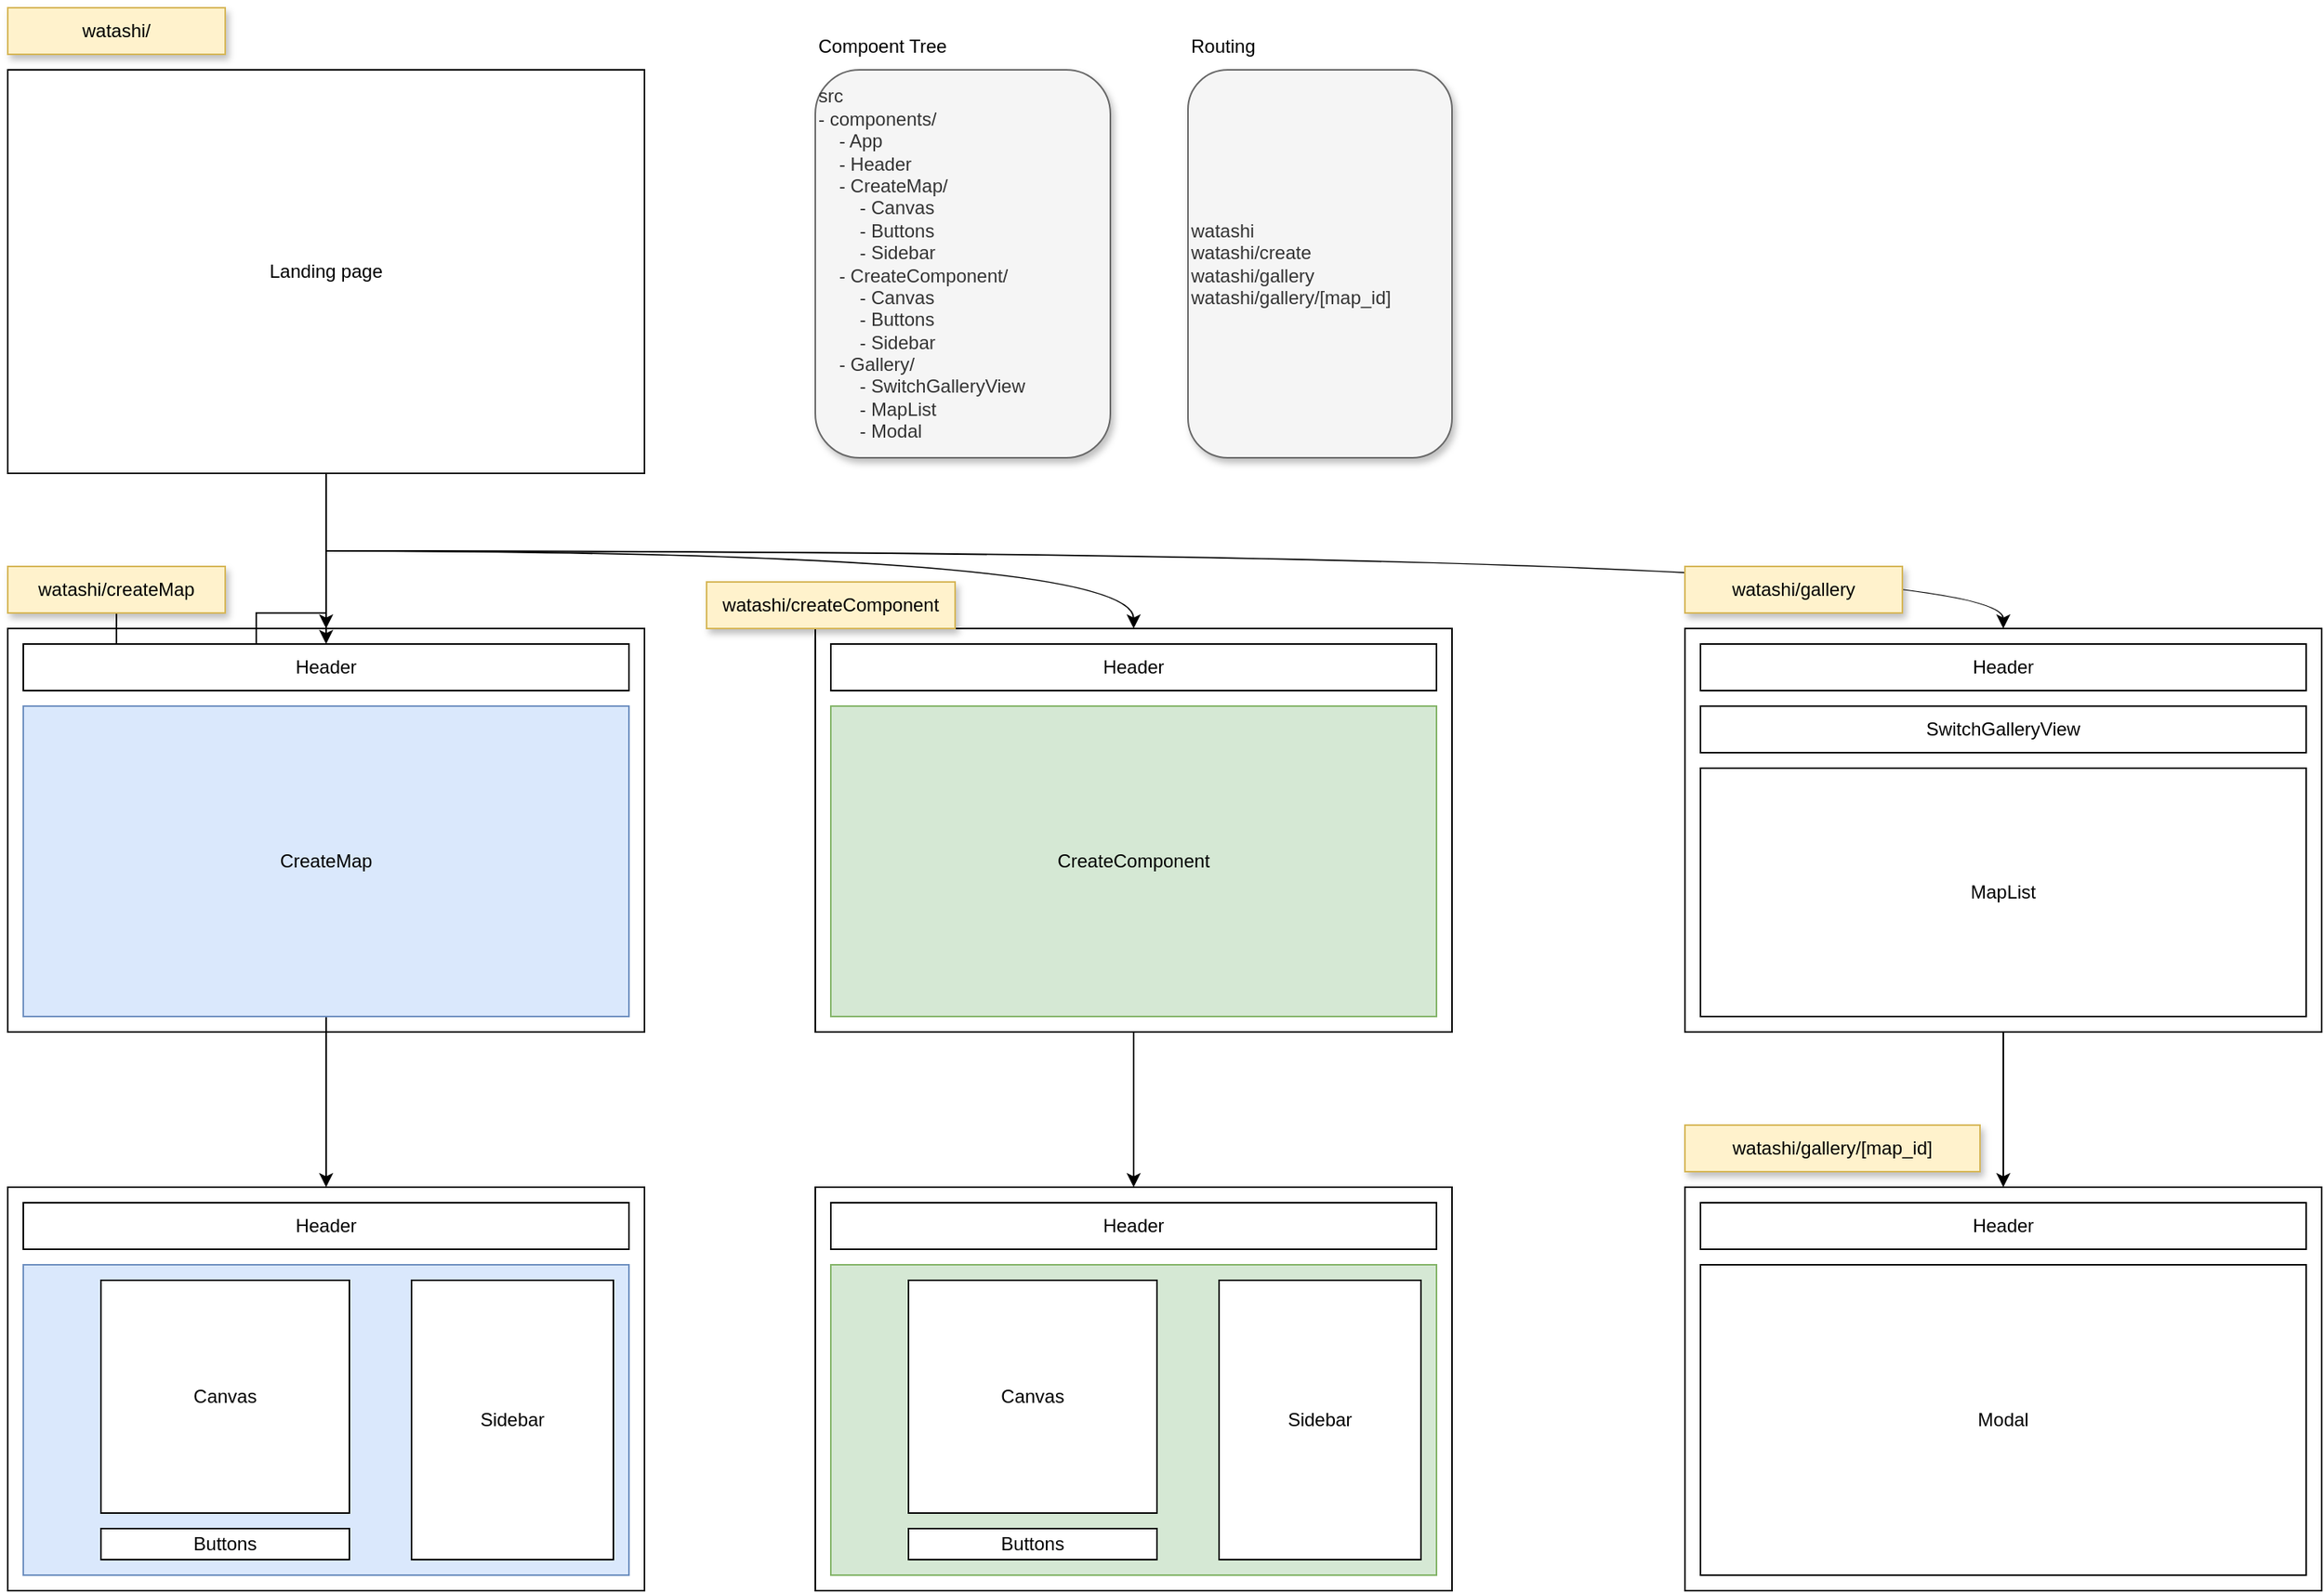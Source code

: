 <mxfile version="20.4.0" type="github">
  <diagram id="zWjMp5dFjxy3bUsTLI2n" name="ページ1">
    <mxGraphModel dx="946" dy="614" grid="1" gridSize="10" guides="1" tooltips="1" connect="1" arrows="1" fold="1" page="1" pageScale="1" pageWidth="827" pageHeight="1169" math="0" shadow="0">
      <root>
        <mxCell id="0" />
        <mxCell id="1" parent="0" />
        <mxCell id="m5rp2LUOo8AU1s-LMjZl-16" style="edgeStyle=orthogonalEdgeStyle;rounded=0;orthogonalLoop=1;jettySize=auto;html=1;entryX=0.5;entryY=0;entryDx=0;entryDy=0;curved=1;" parent="1" target="m5rp2LUOo8AU1s-LMjZl-6" edge="1">
          <mxGeometry relative="1" as="geometry">
            <mxPoint x="325" y="390" as="sourcePoint" />
          </mxGeometry>
        </mxCell>
        <mxCell id="m5rp2LUOo8AU1s-LMjZl-18" style="edgeStyle=orthogonalEdgeStyle;rounded=0;orthogonalLoop=1;jettySize=auto;html=1;entryX=0.5;entryY=0;entryDx=0;entryDy=0;curved=1;" parent="1" source="m5rp2LUOo8AU1s-LMjZl-1" target="m5rp2LUOo8AU1s-LMjZl-3" edge="1">
          <mxGeometry relative="1" as="geometry" />
        </mxCell>
        <mxCell id="m5rp2LUOo8AU1s-LMjZl-58" style="edgeStyle=orthogonalEdgeStyle;curved=1;rounded=0;orthogonalLoop=1;jettySize=auto;html=1;entryX=0.5;entryY=0;entryDx=0;entryDy=0;" parent="1" target="m5rp2LUOo8AU1s-LMjZl-53" edge="1">
          <mxGeometry relative="1" as="geometry">
            <mxPoint x="340" y="390" as="sourcePoint" />
          </mxGeometry>
        </mxCell>
        <mxCell id="m5rp2LUOo8AU1s-LMjZl-1" value="Landing page" style="rounded=0;whiteSpace=wrap;html=1;" parent="1" vertex="1">
          <mxGeometry x="120" y="80" width="410" height="260" as="geometry" />
        </mxCell>
        <mxCell id="m5rp2LUOo8AU1s-LMjZl-3" value="" style="rounded=0;whiteSpace=wrap;html=1;" parent="1" vertex="1">
          <mxGeometry x="120" y="440" width="410" height="260" as="geometry" />
        </mxCell>
        <mxCell id="m5rp2LUOo8AU1s-LMjZl-4" value="Header" style="rounded=0;whiteSpace=wrap;html=1;" parent="1" vertex="1">
          <mxGeometry x="130" y="450" width="390" height="30" as="geometry" />
        </mxCell>
        <mxCell id="m5rp2LUOo8AU1s-LMjZl-46" style="edgeStyle=orthogonalEdgeStyle;curved=1;rounded=0;orthogonalLoop=1;jettySize=auto;html=1;entryX=0.5;entryY=0;entryDx=0;entryDy=0;" parent="1" source="m5rp2LUOo8AU1s-LMjZl-6" target="m5rp2LUOo8AU1s-LMjZl-39" edge="1">
          <mxGeometry relative="1" as="geometry" />
        </mxCell>
        <mxCell id="m5rp2LUOo8AU1s-LMjZl-6" value="" style="rounded=0;whiteSpace=wrap;html=1;" parent="1" vertex="1">
          <mxGeometry x="640" y="440" width="410" height="260" as="geometry" />
        </mxCell>
        <mxCell id="m5rp2LUOo8AU1s-LMjZl-33" value="" style="edgeStyle=orthogonalEdgeStyle;curved=1;rounded=0;orthogonalLoop=1;jettySize=auto;html=1;" parent="1" source="m5rp2LUOo8AU1s-LMjZl-8" target="m5rp2LUOo8AU1s-LMjZl-22" edge="1">
          <mxGeometry relative="1" as="geometry" />
        </mxCell>
        <mxCell id="m5rp2LUOo8AU1s-LMjZl-8" value="CreateMap" style="rounded=0;whiteSpace=wrap;html=1;fillColor=#dae8fc;strokeColor=#6c8ebf;" parent="1" vertex="1">
          <mxGeometry x="130" y="490" width="390" height="200" as="geometry" />
        </mxCell>
        <mxCell id="m5rp2LUOo8AU1s-LMjZl-9" value="CreateComponent" style="rounded=0;whiteSpace=wrap;html=1;fillColor=#d5e8d4;strokeColor=#82b366;" parent="1" vertex="1">
          <mxGeometry x="650" y="490" width="390" height="200" as="geometry" />
        </mxCell>
        <mxCell id="m5rp2LUOo8AU1s-LMjZl-14" value="Header" style="rounded=0;whiteSpace=wrap;html=1;" parent="1" vertex="1">
          <mxGeometry x="650" y="450" width="390" height="30" as="geometry" />
        </mxCell>
        <mxCell id="m5rp2LUOo8AU1s-LMjZl-22" value="" style="rounded=0;whiteSpace=wrap;html=1;" parent="1" vertex="1">
          <mxGeometry x="120" y="800" width="410" height="260" as="geometry" />
        </mxCell>
        <mxCell id="m5rp2LUOo8AU1s-LMjZl-23" value="Header" style="rounded=0;whiteSpace=wrap;html=1;" parent="1" vertex="1">
          <mxGeometry x="130" y="810" width="390" height="30" as="geometry" />
        </mxCell>
        <mxCell id="m5rp2LUOo8AU1s-LMjZl-24" value="" style="rounded=0;whiteSpace=wrap;html=1;fillColor=#dae8fc;strokeColor=#6c8ebf;" parent="1" vertex="1">
          <mxGeometry x="130" y="850" width="390" height="200" as="geometry" />
        </mxCell>
        <mxCell id="m5rp2LUOo8AU1s-LMjZl-25" value="Canvas" style="rounded=0;whiteSpace=wrap;html=1;" parent="1" vertex="1">
          <mxGeometry x="180" y="860" width="160" height="150" as="geometry" />
        </mxCell>
        <mxCell id="m5rp2LUOo8AU1s-LMjZl-26" value="Sidebar" style="rounded=0;whiteSpace=wrap;html=1;" parent="1" vertex="1">
          <mxGeometry x="380" y="860" width="130" height="180" as="geometry" />
        </mxCell>
        <mxCell id="m5rp2LUOo8AU1s-LMjZl-27" value="Buttons" style="rounded=0;whiteSpace=wrap;html=1;" parent="1" vertex="1">
          <mxGeometry x="180" y="1020" width="160" height="20" as="geometry" />
        </mxCell>
        <mxCell id="m5rp2LUOo8AU1s-LMjZl-39" value="" style="rounded=0;whiteSpace=wrap;html=1;" parent="1" vertex="1">
          <mxGeometry x="640" y="800" width="410" height="260" as="geometry" />
        </mxCell>
        <mxCell id="m5rp2LUOo8AU1s-LMjZl-40" value="Header" style="rounded=0;whiteSpace=wrap;html=1;" parent="1" vertex="1">
          <mxGeometry x="650" y="810" width="390" height="30" as="geometry" />
        </mxCell>
        <mxCell id="m5rp2LUOo8AU1s-LMjZl-41" value="" style="rounded=0;whiteSpace=wrap;html=1;fillColor=#d5e8d4;strokeColor=#82b366;" parent="1" vertex="1">
          <mxGeometry x="650" y="850" width="390" height="200" as="geometry" />
        </mxCell>
        <mxCell id="m5rp2LUOo8AU1s-LMjZl-42" value="Canvas" style="rounded=0;whiteSpace=wrap;html=1;" parent="1" vertex="1">
          <mxGeometry x="700" y="860" width="160" height="150" as="geometry" />
        </mxCell>
        <mxCell id="m5rp2LUOo8AU1s-LMjZl-43" value="Sidebar" style="rounded=0;whiteSpace=wrap;html=1;" parent="1" vertex="1">
          <mxGeometry x="900" y="860" width="130" height="180" as="geometry" />
        </mxCell>
        <mxCell id="m5rp2LUOo8AU1s-LMjZl-44" value="Buttons" style="rounded=0;whiteSpace=wrap;html=1;" parent="1" vertex="1">
          <mxGeometry x="700" y="1020" width="160" height="20" as="geometry" />
        </mxCell>
        <mxCell id="m5rp2LUOo8AU1s-LMjZl-69" style="edgeStyle=orthogonalEdgeStyle;curved=1;rounded=0;orthogonalLoop=1;jettySize=auto;html=1;entryX=0.5;entryY=0;entryDx=0;entryDy=0;" parent="1" source="m5rp2LUOo8AU1s-LMjZl-53" target="m5rp2LUOo8AU1s-LMjZl-68" edge="1">
          <mxGeometry relative="1" as="geometry" />
        </mxCell>
        <mxCell id="m5rp2LUOo8AU1s-LMjZl-53" value="" style="rounded=0;whiteSpace=wrap;html=1;" parent="1" vertex="1">
          <mxGeometry x="1200" y="440" width="410" height="260" as="geometry" />
        </mxCell>
        <mxCell id="m5rp2LUOo8AU1s-LMjZl-54" value="Header" style="rounded=0;whiteSpace=wrap;html=1;" parent="1" vertex="1">
          <mxGeometry x="1210" y="450" width="390" height="30" as="geometry" />
        </mxCell>
        <mxCell id="m5rp2LUOo8AU1s-LMjZl-55" value="SwitchGalleryView" style="rounded=0;whiteSpace=wrap;html=1;" parent="1" vertex="1">
          <mxGeometry x="1210" y="490" width="390" height="30" as="geometry" />
        </mxCell>
        <mxCell id="m5rp2LUOo8AU1s-LMjZl-56" value="MapList" style="rounded=0;whiteSpace=wrap;html=1;" parent="1" vertex="1">
          <mxGeometry x="1210" y="530" width="390" height="160" as="geometry" />
        </mxCell>
        <mxCell id="m5rp2LUOo8AU1s-LMjZl-59" value="src&lt;br&gt;- components/&lt;br&gt;&amp;nbsp; &amp;nbsp; - App&lt;br&gt;&amp;nbsp; &amp;nbsp; - Header&lt;br&gt;&amp;nbsp; &amp;nbsp; - CreateMap/&lt;br&gt;&amp;nbsp; &amp;nbsp; &amp;nbsp; &amp;nbsp; - Canvas&lt;br&gt;&amp;nbsp; &amp;nbsp; &amp;nbsp; &amp;nbsp; - Buttons&lt;br&gt;&amp;nbsp; &amp;nbsp; &amp;nbsp; &amp;nbsp; - Sidebar&lt;br&gt;&amp;nbsp; &amp;nbsp; - CreateComponent/&lt;br&gt;&amp;nbsp; &amp;nbsp; &amp;nbsp; &amp;nbsp; - Canvas&lt;br&gt;&amp;nbsp; &amp;nbsp; &amp;nbsp; &amp;nbsp; - Buttons&lt;br&gt;&amp;nbsp; &amp;nbsp; &amp;nbsp; &amp;nbsp; - Sidebar&lt;br&gt;&amp;nbsp; &amp;nbsp; - Gallery/&lt;br&gt;&amp;nbsp; &amp;nbsp; &amp;nbsp; &amp;nbsp; - SwitchGalleryView&lt;br&gt;&amp;nbsp; &amp;nbsp; &amp;nbsp; &amp;nbsp; - MapList&lt;br&gt;&amp;nbsp; &amp;nbsp; &amp;nbsp; &amp;nbsp; - Modal" style="rounded=1;whiteSpace=wrap;html=1;fillColor=#f5f5f5;fontColor=#333333;strokeColor=#666666;align=left;shadow=1;" parent="1" vertex="1">
          <mxGeometry x="640" y="80" width="190" height="250" as="geometry" />
        </mxCell>
        <mxCell id="m5rp2LUOo8AU1s-LMjZl-60" value="watashi&lt;br&gt;watashi/create&lt;br&gt;watashi/gallery&lt;br&gt;watashi/gallery/[map_id]" style="rounded=1;whiteSpace=wrap;html=1;fillColor=#f5f5f5;fontColor=#333333;strokeColor=#666666;align=left;shadow=1;" parent="1" vertex="1">
          <mxGeometry x="880" y="80" width="170" height="250" as="geometry" />
        </mxCell>
        <mxCell id="m5rp2LUOo8AU1s-LMjZl-64" value="watashi/" style="rounded=0;whiteSpace=wrap;html=1;shadow=1;fillColor=#fff2cc;strokeColor=#d6b656;" parent="1" vertex="1">
          <mxGeometry x="120" y="40" width="140" height="30" as="geometry" />
        </mxCell>
        <mxCell id="WrKAh8tCXumk3cRiIQOZ-1" value="" style="edgeStyle=orthogonalEdgeStyle;rounded=0;orthogonalLoop=1;jettySize=auto;html=1;" edge="1" parent="1" source="m5rp2LUOo8AU1s-LMjZl-66" target="m5rp2LUOo8AU1s-LMjZl-4">
          <mxGeometry relative="1" as="geometry" />
        </mxCell>
        <mxCell id="m5rp2LUOo8AU1s-LMjZl-66" value="watashi/createMap" style="rounded=0;whiteSpace=wrap;html=1;shadow=1;fillColor=#fff2cc;strokeColor=#d6b656;" parent="1" vertex="1">
          <mxGeometry x="120" y="400" width="140" height="30" as="geometry" />
        </mxCell>
        <mxCell id="m5rp2LUOo8AU1s-LMjZl-67" value="watashi/gallery" style="rounded=0;whiteSpace=wrap;html=1;shadow=1;fillColor=#fff2cc;strokeColor=#d6b656;" parent="1" vertex="1">
          <mxGeometry x="1200" y="400" width="140" height="30" as="geometry" />
        </mxCell>
        <mxCell id="m5rp2LUOo8AU1s-LMjZl-68" value="" style="rounded=0;whiteSpace=wrap;html=1;" parent="1" vertex="1">
          <mxGeometry x="1200" y="800" width="410" height="260" as="geometry" />
        </mxCell>
        <mxCell id="m5rp2LUOo8AU1s-LMjZl-70" value="watashi/gallery/[map_id]" style="rounded=0;whiteSpace=wrap;html=1;shadow=1;fillColor=#fff2cc;strokeColor=#d6b656;" parent="1" vertex="1">
          <mxGeometry x="1200" y="760" width="190" height="30" as="geometry" />
        </mxCell>
        <mxCell id="m5rp2LUOo8AU1s-LMjZl-71" value="Modal" style="rounded=0;whiteSpace=wrap;html=1;" parent="1" vertex="1">
          <mxGeometry x="1210" y="850" width="390" height="200" as="geometry" />
        </mxCell>
        <mxCell id="m5rp2LUOo8AU1s-LMjZl-72" value="Header" style="rounded=0;whiteSpace=wrap;html=1;" parent="1" vertex="1">
          <mxGeometry x="1210" y="810" width="390" height="30" as="geometry" />
        </mxCell>
        <mxCell id="m5rp2LUOo8AU1s-LMjZl-73" value="Compoent Tree" style="text;html=1;align=left;verticalAlign=middle;resizable=0;points=[];autosize=1;strokeColor=none;fillColor=none;" parent="1" vertex="1">
          <mxGeometry x="640" y="50" width="110" height="30" as="geometry" />
        </mxCell>
        <mxCell id="m5rp2LUOo8AU1s-LMjZl-74" value="Routing" style="text;html=1;align=left;verticalAlign=middle;resizable=0;points=[];autosize=1;strokeColor=none;fillColor=none;" parent="1" vertex="1">
          <mxGeometry x="880" y="50" width="60" height="30" as="geometry" />
        </mxCell>
        <mxCell id="WrKAh8tCXumk3cRiIQOZ-2" value="watashi/createComponent" style="rounded=0;whiteSpace=wrap;html=1;shadow=1;fillColor=#fff2cc;strokeColor=#d6b656;" vertex="1" parent="1">
          <mxGeometry x="570" y="410" width="160" height="30" as="geometry" />
        </mxCell>
      </root>
    </mxGraphModel>
  </diagram>
</mxfile>
